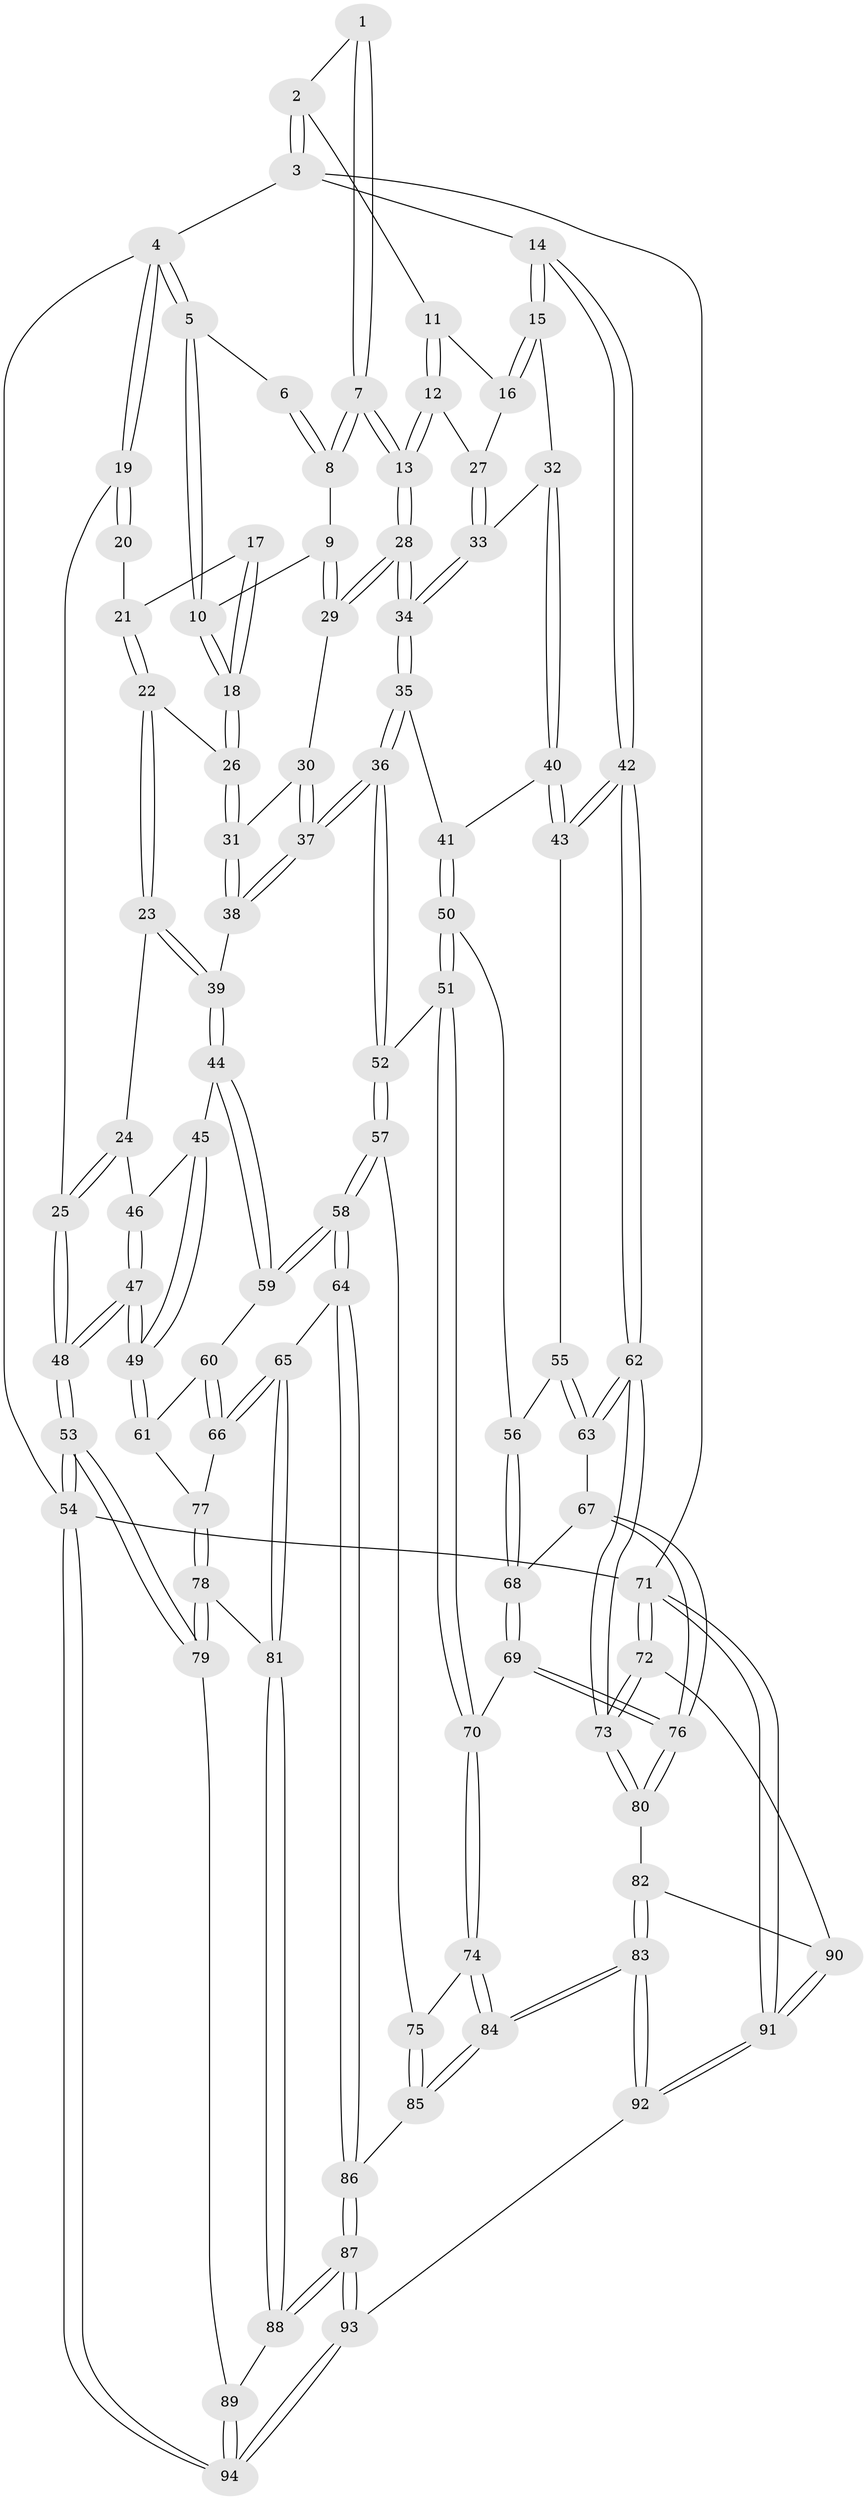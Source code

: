 // coarse degree distribution, {12: 0.015384615384615385, 4: 0.26153846153846155, 3: 0.09230769230769231, 5: 0.4461538461538462, 6: 0.15384615384615385, 2: 0.015384615384615385, 7: 0.015384615384615385}
// Generated by graph-tools (version 1.1) at 2025/21/03/04/25 18:21:13]
// undirected, 94 vertices, 232 edges
graph export_dot {
graph [start="1"]
  node [color=gray90,style=filled];
  1 [pos="+0.7891151824789805+0"];
  2 [pos="+1+0"];
  3 [pos="+1+0"];
  4 [pos="+0+0"];
  5 [pos="+0.2781762246977613+0"];
  6 [pos="+0.567476035049288+0"];
  7 [pos="+0.6401502072601323+0.17026015076254145"];
  8 [pos="+0.5747607733872869+0.12455523431358706"];
  9 [pos="+0.5155582875037399+0.1087227038304771"];
  10 [pos="+0.3119383289926873+0.017178908960064614"];
  11 [pos="+0.8646590079363201+0.08738186296978391"];
  12 [pos="+0.7351758681933284+0.16831696974844762"];
  13 [pos="+0.6576003643198217+0.20857214058139079"];
  14 [pos="+1+0.08080418656919337"];
  15 [pos="+0.9838991141316377+0.21055428854967354"];
  16 [pos="+0.8930644121239814+0.16652586012413412"];
  17 [pos="+0.09812224527088773+0.11546295669379154"];
  18 [pos="+0.30353749888662107+0.048993243380700394"];
  19 [pos="+0+0.07748238979028675"];
  20 [pos="+0.029555869245442984+0.12148859715212314"];
  21 [pos="+0.1273833379028555+0.17553447686624787"];
  22 [pos="+0.1841189286325514+0.2218992262818858"];
  23 [pos="+0.16190742678968995+0.25353460048985477"];
  24 [pos="+0.0485308122409209+0.292805652645668"];
  25 [pos="+0+0.23144090928107963"];
  26 [pos="+0.2951906290197327+0.11782831628257924"];
  27 [pos="+0.872829521125258+0.21188384369060365"];
  28 [pos="+0.655313975339002+0.27418116207211374"];
  29 [pos="+0.4507624132613762+0.2369830914648356"];
  30 [pos="+0.4017388642637219+0.24059258458590696"];
  31 [pos="+0.3545960490860655+0.22323979274813596"];
  32 [pos="+0.9176524696235776+0.31443961849859575"];
  33 [pos="+0.8522831472247083+0.29367861069240964"];
  34 [pos="+0.6695022160755891+0.33381442726954696"];
  35 [pos="+0.66831159285053+0.3388522392374231"];
  36 [pos="+0.5295504325115784+0.4457457049269314"];
  37 [pos="+0.5168963130538081+0.4417807091726444"];
  38 [pos="+0.3112611405239481+0.42563233706971615"];
  39 [pos="+0.28058055479216626+0.4419297969887761"];
  40 [pos="+1+0.42982013489119814"];
  41 [pos="+0.7522144373044635+0.44597284612629373"];
  42 [pos="+1+0.44848568319487486"];
  43 [pos="+1+0.43040210646419164"];
  44 [pos="+0.2775291066055893+0.4460038874897324"];
  45 [pos="+0.22194951718545197+0.4503839050221434"];
  46 [pos="+0.1070866652297739+0.4101365544587086"];
  47 [pos="+0+0.6230439125178259"];
  48 [pos="+0+0.6186387791137581"];
  49 [pos="+0+0.6350688045802865"];
  50 [pos="+0.7760123050758464+0.5478366721000205"];
  51 [pos="+0.7108419110856893+0.6516360748759402"];
  52 [pos="+0.5281497099443406+0.6219215651360165"];
  53 [pos="+0+1"];
  54 [pos="+0+1"];
  55 [pos="+0.9043477320994964+0.5564981926678002"];
  56 [pos="+0.8524517908234992+0.5696795561917882"];
  57 [pos="+0.45228799964229277+0.7121633529402198"];
  58 [pos="+0.43496260214866456+0.7208995580847418"];
  59 [pos="+0.27973108248608214+0.5024981894601919"];
  60 [pos="+0.24024863002619998+0.5607562127419281"];
  61 [pos="+0.007573520617041725+0.6455568132473208"];
  62 [pos="+1+0.7343668182538441"];
  63 [pos="+1+0.7070196196129462"];
  64 [pos="+0.405480732717978+0.754922459175459"];
  65 [pos="+0.28477829010330613+0.7794854872202686"];
  66 [pos="+0.22777882831562113+0.7296472999808693"];
  67 [pos="+0.9358344986029828+0.7227995655022751"];
  68 [pos="+0.8858583802251188+0.7088470215247479"];
  69 [pos="+0.7679385784207812+0.7349682616500639"];
  70 [pos="+0.7515962519811437+0.7358846998264524"];
  71 [pos="+1+1"];
  72 [pos="+1+0.8816282378799517"];
  73 [pos="+1+0.8516280102221572"];
  74 [pos="+0.7294342996940933+0.7963392278842606"];
  75 [pos="+0.5730187941131508+0.7884896604755958"];
  76 [pos="+0.8904170695164377+0.8365498328100966"];
  77 [pos="+0.01123302320668815+0.6484239941529388"];
  78 [pos="+0.08410501151304667+0.8367444121123127"];
  79 [pos="+0.035803463352382915+0.9473600042487327"];
  80 [pos="+0.8871386122016174+0.8970695243806271"];
  81 [pos="+0.24899507492902734+0.8362784999591325"];
  82 [pos="+0.863689602187546+0.9166982441212739"];
  83 [pos="+0.7574977655662386+0.9769737815522614"];
  84 [pos="+0.7490085165149566+0.9642486454053666"];
  85 [pos="+0.6108010274403995+0.9189663698922793"];
  86 [pos="+0.4629293730193092+0.945088949971452"];
  87 [pos="+0.449238062049942+0.9964599390293463"];
  88 [pos="+0.235348183833183+0.8968255838073308"];
  89 [pos="+0.22856872421890378+0.9141865751721586"];
  90 [pos="+0.9544561369963702+0.9784421543450756"];
  91 [pos="+0.87814587439059+1"];
  92 [pos="+0.7592912837409177+1"];
  93 [pos="+0.4177296382695111+1"];
  94 [pos="+0.2761520807531328+1"];
  1 -- 2;
  1 -- 7;
  1 -- 7;
  2 -- 3;
  2 -- 3;
  2 -- 11;
  3 -- 4;
  3 -- 14;
  3 -- 71;
  4 -- 5;
  4 -- 5;
  4 -- 19;
  4 -- 19;
  4 -- 54;
  5 -- 6;
  5 -- 10;
  5 -- 10;
  6 -- 8;
  6 -- 8;
  7 -- 8;
  7 -- 8;
  7 -- 13;
  7 -- 13;
  8 -- 9;
  9 -- 10;
  9 -- 29;
  9 -- 29;
  10 -- 18;
  10 -- 18;
  11 -- 12;
  11 -- 12;
  11 -- 16;
  12 -- 13;
  12 -- 13;
  12 -- 27;
  13 -- 28;
  13 -- 28;
  14 -- 15;
  14 -- 15;
  14 -- 42;
  14 -- 42;
  15 -- 16;
  15 -- 16;
  15 -- 32;
  16 -- 27;
  17 -- 18;
  17 -- 18;
  17 -- 21;
  18 -- 26;
  18 -- 26;
  19 -- 20;
  19 -- 20;
  19 -- 25;
  20 -- 21;
  21 -- 22;
  21 -- 22;
  22 -- 23;
  22 -- 23;
  22 -- 26;
  23 -- 24;
  23 -- 39;
  23 -- 39;
  24 -- 25;
  24 -- 25;
  24 -- 46;
  25 -- 48;
  25 -- 48;
  26 -- 31;
  26 -- 31;
  27 -- 33;
  27 -- 33;
  28 -- 29;
  28 -- 29;
  28 -- 34;
  28 -- 34;
  29 -- 30;
  30 -- 31;
  30 -- 37;
  30 -- 37;
  31 -- 38;
  31 -- 38;
  32 -- 33;
  32 -- 40;
  32 -- 40;
  33 -- 34;
  33 -- 34;
  34 -- 35;
  34 -- 35;
  35 -- 36;
  35 -- 36;
  35 -- 41;
  36 -- 37;
  36 -- 37;
  36 -- 52;
  36 -- 52;
  37 -- 38;
  37 -- 38;
  38 -- 39;
  39 -- 44;
  39 -- 44;
  40 -- 41;
  40 -- 43;
  40 -- 43;
  41 -- 50;
  41 -- 50;
  42 -- 43;
  42 -- 43;
  42 -- 62;
  42 -- 62;
  43 -- 55;
  44 -- 45;
  44 -- 59;
  44 -- 59;
  45 -- 46;
  45 -- 49;
  45 -- 49;
  46 -- 47;
  46 -- 47;
  47 -- 48;
  47 -- 48;
  47 -- 49;
  47 -- 49;
  48 -- 53;
  48 -- 53;
  49 -- 61;
  49 -- 61;
  50 -- 51;
  50 -- 51;
  50 -- 56;
  51 -- 52;
  51 -- 70;
  51 -- 70;
  52 -- 57;
  52 -- 57;
  53 -- 54;
  53 -- 54;
  53 -- 79;
  53 -- 79;
  54 -- 94;
  54 -- 94;
  54 -- 71;
  55 -- 56;
  55 -- 63;
  55 -- 63;
  56 -- 68;
  56 -- 68;
  57 -- 58;
  57 -- 58;
  57 -- 75;
  58 -- 59;
  58 -- 59;
  58 -- 64;
  58 -- 64;
  59 -- 60;
  60 -- 61;
  60 -- 66;
  60 -- 66;
  61 -- 77;
  62 -- 63;
  62 -- 63;
  62 -- 73;
  62 -- 73;
  63 -- 67;
  64 -- 65;
  64 -- 86;
  64 -- 86;
  65 -- 66;
  65 -- 66;
  65 -- 81;
  65 -- 81;
  66 -- 77;
  67 -- 68;
  67 -- 76;
  67 -- 76;
  68 -- 69;
  68 -- 69;
  69 -- 70;
  69 -- 76;
  69 -- 76;
  70 -- 74;
  70 -- 74;
  71 -- 72;
  71 -- 72;
  71 -- 91;
  71 -- 91;
  72 -- 73;
  72 -- 73;
  72 -- 90;
  73 -- 80;
  73 -- 80;
  74 -- 75;
  74 -- 84;
  74 -- 84;
  75 -- 85;
  75 -- 85;
  76 -- 80;
  76 -- 80;
  77 -- 78;
  77 -- 78;
  78 -- 79;
  78 -- 79;
  78 -- 81;
  79 -- 89;
  80 -- 82;
  81 -- 88;
  81 -- 88;
  82 -- 83;
  82 -- 83;
  82 -- 90;
  83 -- 84;
  83 -- 84;
  83 -- 92;
  83 -- 92;
  84 -- 85;
  84 -- 85;
  85 -- 86;
  86 -- 87;
  86 -- 87;
  87 -- 88;
  87 -- 88;
  87 -- 93;
  87 -- 93;
  88 -- 89;
  89 -- 94;
  89 -- 94;
  90 -- 91;
  90 -- 91;
  91 -- 92;
  91 -- 92;
  92 -- 93;
  93 -- 94;
  93 -- 94;
}
